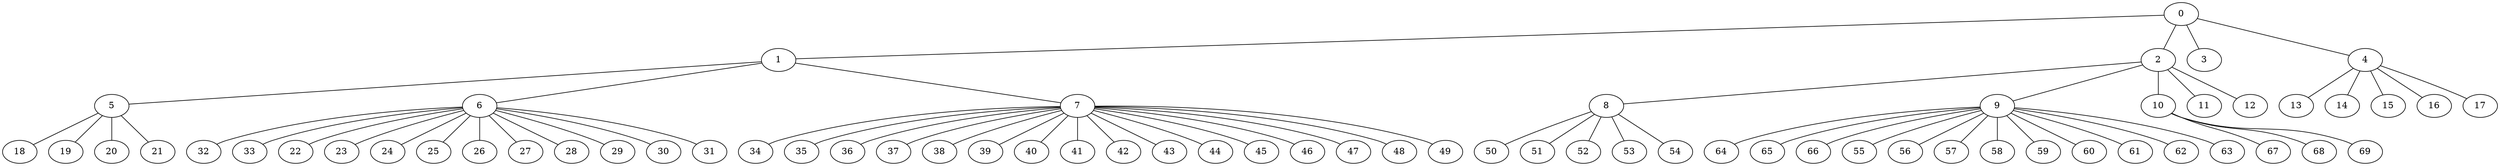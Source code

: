 
graph graphname {
    0 -- 1
0 -- 2
0 -- 3
0 -- 4
1 -- 5
1 -- 6
1 -- 7
2 -- 8
2 -- 9
2 -- 10
2 -- 11
2 -- 12
4 -- 13
4 -- 14
4 -- 15
4 -- 16
4 -- 17
5 -- 18
5 -- 19
5 -- 20
5 -- 21
6 -- 32
6 -- 33
6 -- 22
6 -- 23
6 -- 24
6 -- 25
6 -- 26
6 -- 27
6 -- 28
6 -- 29
6 -- 30
6 -- 31
7 -- 34
7 -- 35
7 -- 36
7 -- 37
7 -- 38
7 -- 39
7 -- 40
7 -- 41
7 -- 42
7 -- 43
7 -- 44
7 -- 45
7 -- 46
7 -- 47
7 -- 48
7 -- 49
8 -- 50
8 -- 51
8 -- 52
8 -- 53
8 -- 54
9 -- 64
9 -- 65
9 -- 66
9 -- 55
9 -- 56
9 -- 57
9 -- 58
9 -- 59
9 -- 60
9 -- 61
9 -- 62
9 -- 63
10 -- 67
10 -- 68
10 -- 69

}
